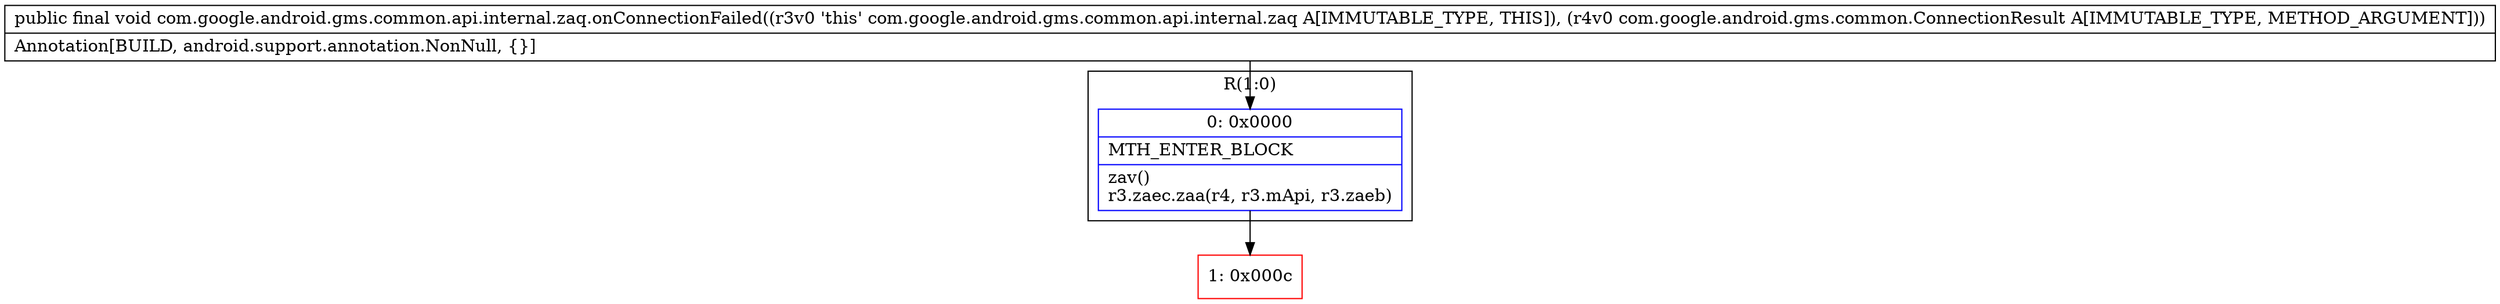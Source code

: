 digraph "CFG forcom.google.android.gms.common.api.internal.zaq.onConnectionFailed(Lcom\/google\/android\/gms\/common\/ConnectionResult;)V" {
subgraph cluster_Region_657631308 {
label = "R(1:0)";
node [shape=record,color=blue];
Node_0 [shape=record,label="{0\:\ 0x0000|MTH_ENTER_BLOCK\l|zav()\lr3.zaec.zaa(r4, r3.mApi, r3.zaeb)\l}"];
}
Node_1 [shape=record,color=red,label="{1\:\ 0x000c}"];
MethodNode[shape=record,label="{public final void com.google.android.gms.common.api.internal.zaq.onConnectionFailed((r3v0 'this' com.google.android.gms.common.api.internal.zaq A[IMMUTABLE_TYPE, THIS]), (r4v0 com.google.android.gms.common.ConnectionResult A[IMMUTABLE_TYPE, METHOD_ARGUMENT]))  | Annotation[BUILD, android.support.annotation.NonNull, \{\}]\l}"];
MethodNode -> Node_0;
Node_0 -> Node_1;
}

